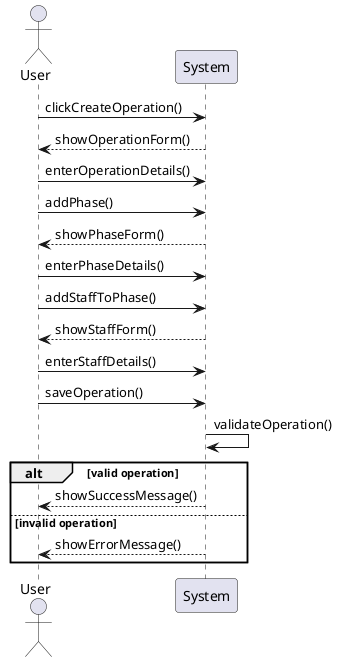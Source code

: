 @startuml SSD_CreateOperationType
actor User
participant System

User -> System: clickCreateOperation()
System --> User: showOperationForm()
User -> System: enterOperationDetails()
User -> System: addPhase()
System --> User: showPhaseForm()
User -> System: enterPhaseDetails()
User -> System: addStaffToPhase()
System --> User: showStaffForm()
User -> System: enterStaffDetails()
User -> System: saveOperation()
System -> System: validateOperation()
alt valid operation
    System --> User: showSuccessMessage()
else invalid operation
    System --> User: showErrorMessage()
end
@enduml